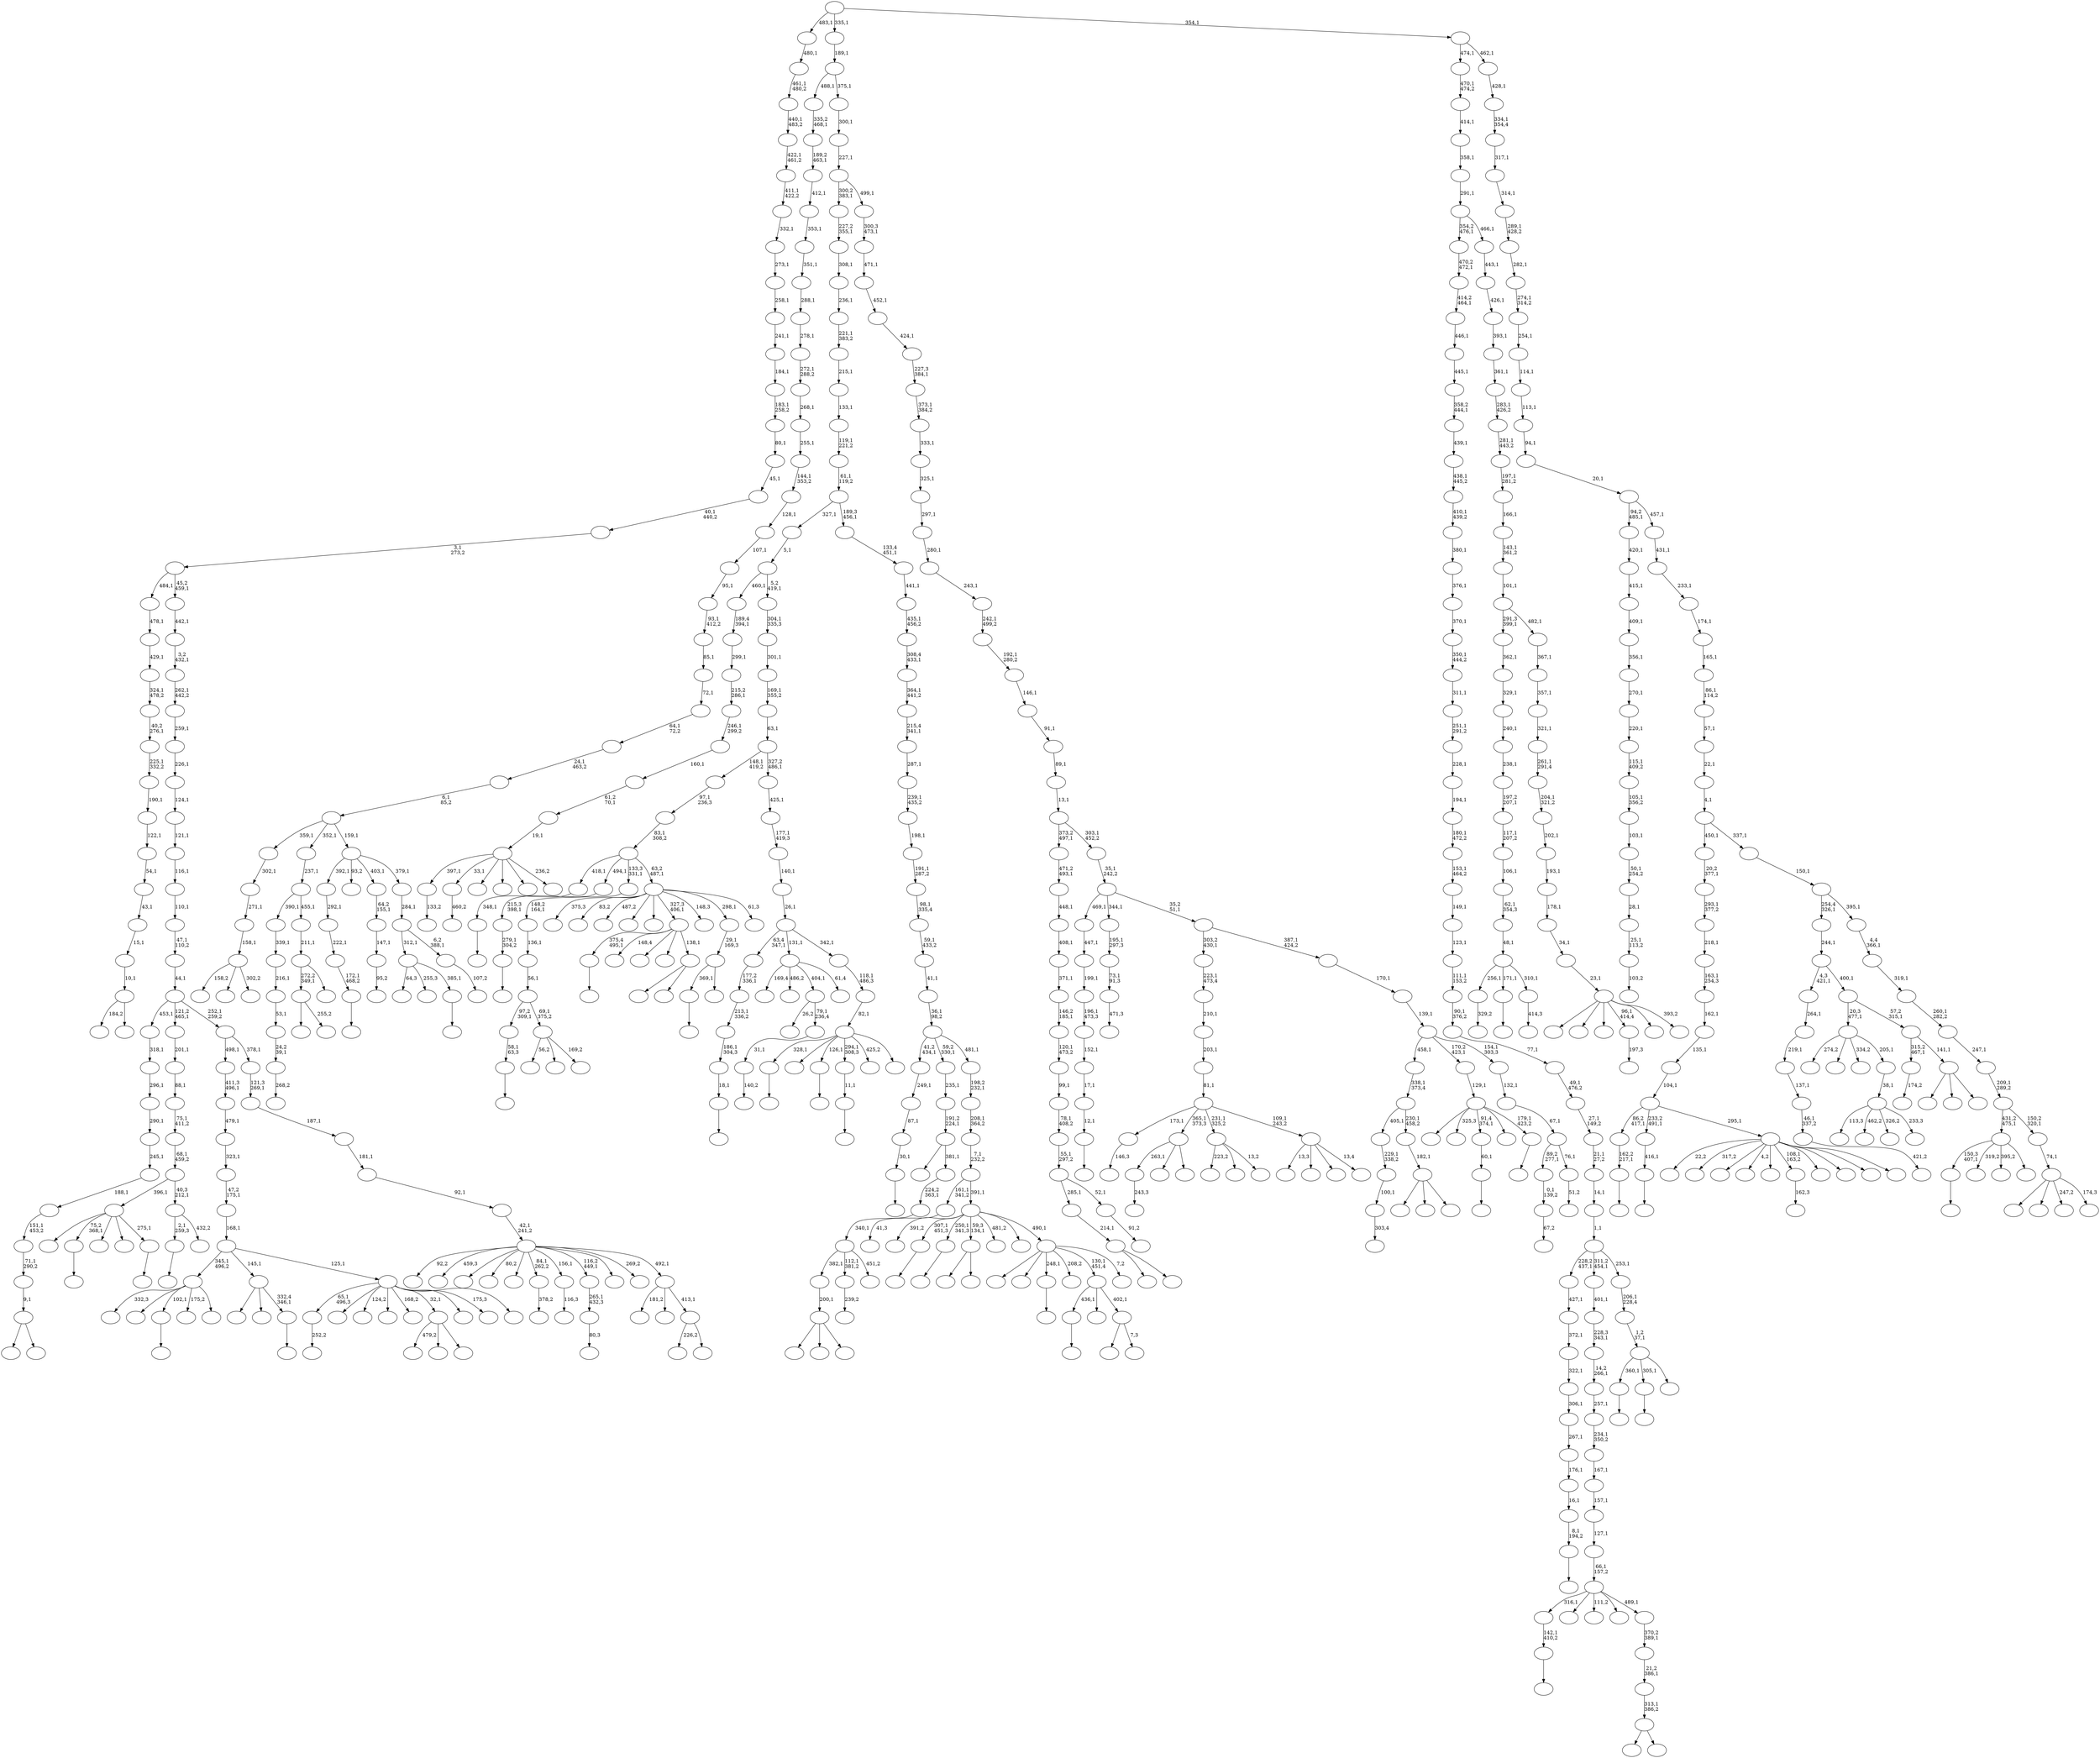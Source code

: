 digraph T {
	700 [label=""]
	699 [label=""]
	698 [label=""]
	697 [label=""]
	696 [label=""]
	695 [label=""]
	694 [label=""]
	693 [label=""]
	692 [label=""]
	691 [label=""]
	690 [label=""]
	689 [label=""]
	688 [label=""]
	687 [label=""]
	686 [label=""]
	685 [label=""]
	684 [label=""]
	683 [label=""]
	682 [label=""]
	681 [label=""]
	680 [label=""]
	679 [label=""]
	678 [label=""]
	677 [label=""]
	676 [label=""]
	675 [label=""]
	674 [label=""]
	673 [label=""]
	672 [label=""]
	671 [label=""]
	670 [label=""]
	669 [label=""]
	668 [label=""]
	667 [label=""]
	666 [label=""]
	665 [label=""]
	664 [label=""]
	663 [label=""]
	662 [label=""]
	661 [label=""]
	660 [label=""]
	659 [label=""]
	658 [label=""]
	657 [label=""]
	656 [label=""]
	655 [label=""]
	654 [label=""]
	653 [label=""]
	652 [label=""]
	651 [label=""]
	650 [label=""]
	649 [label=""]
	648 [label=""]
	647 [label=""]
	646 [label=""]
	645 [label=""]
	644 [label=""]
	643 [label=""]
	642 [label=""]
	641 [label=""]
	640 [label=""]
	639 [label=""]
	638 [label=""]
	637 [label=""]
	636 [label=""]
	635 [label=""]
	634 [label=""]
	633 [label=""]
	632 [label=""]
	631 [label=""]
	630 [label=""]
	629 [label=""]
	628 [label=""]
	627 [label=""]
	626 [label=""]
	625 [label=""]
	624 [label=""]
	623 [label=""]
	622 [label=""]
	621 [label=""]
	620 [label=""]
	619 [label=""]
	618 [label=""]
	617 [label=""]
	616 [label=""]
	615 [label=""]
	614 [label=""]
	613 [label=""]
	612 [label=""]
	611 [label=""]
	610 [label=""]
	609 [label=""]
	608 [label=""]
	607 [label=""]
	606 [label=""]
	605 [label=""]
	604 [label=""]
	603 [label=""]
	602 [label=""]
	601 [label=""]
	600 [label=""]
	599 [label=""]
	598 [label=""]
	597 [label=""]
	596 [label=""]
	595 [label=""]
	594 [label=""]
	593 [label=""]
	592 [label=""]
	591 [label=""]
	590 [label=""]
	589 [label=""]
	588 [label=""]
	587 [label=""]
	586 [label=""]
	585 [label=""]
	584 [label=""]
	583 [label=""]
	582 [label=""]
	581 [label=""]
	580 [label=""]
	579 [label=""]
	578 [label=""]
	577 [label=""]
	576 [label=""]
	575 [label=""]
	574 [label=""]
	573 [label=""]
	572 [label=""]
	571 [label=""]
	570 [label=""]
	569 [label=""]
	568 [label=""]
	567 [label=""]
	566 [label=""]
	565 [label=""]
	564 [label=""]
	563 [label=""]
	562 [label=""]
	561 [label=""]
	560 [label=""]
	559 [label=""]
	558 [label=""]
	557 [label=""]
	556 [label=""]
	555 [label=""]
	554 [label=""]
	553 [label=""]
	552 [label=""]
	551 [label=""]
	550 [label=""]
	549 [label=""]
	548 [label=""]
	547 [label=""]
	546 [label=""]
	545 [label=""]
	544 [label=""]
	543 [label=""]
	542 [label=""]
	541 [label=""]
	540 [label=""]
	539 [label=""]
	538 [label=""]
	537 [label=""]
	536 [label=""]
	535 [label=""]
	534 [label=""]
	533 [label=""]
	532 [label=""]
	531 [label=""]
	530 [label=""]
	529 [label=""]
	528 [label=""]
	527 [label=""]
	526 [label=""]
	525 [label=""]
	524 [label=""]
	523 [label=""]
	522 [label=""]
	521 [label=""]
	520 [label=""]
	519 [label=""]
	518 [label=""]
	517 [label=""]
	516 [label=""]
	515 [label=""]
	514 [label=""]
	513 [label=""]
	512 [label=""]
	511 [label=""]
	510 [label=""]
	509 [label=""]
	508 [label=""]
	507 [label=""]
	506 [label=""]
	505 [label=""]
	504 [label=""]
	503 [label=""]
	502 [label=""]
	501 [label=""]
	500 [label=""]
	499 [label=""]
	498 [label=""]
	497 [label=""]
	496 [label=""]
	495 [label=""]
	494 [label=""]
	493 [label=""]
	492 [label=""]
	491 [label=""]
	490 [label=""]
	489 [label=""]
	488 [label=""]
	487 [label=""]
	486 [label=""]
	485 [label=""]
	484 [label=""]
	483 [label=""]
	482 [label=""]
	481 [label=""]
	480 [label=""]
	479 [label=""]
	478 [label=""]
	477 [label=""]
	476 [label=""]
	475 [label=""]
	474 [label=""]
	473 [label=""]
	472 [label=""]
	471 [label=""]
	470 [label=""]
	469 [label=""]
	468 [label=""]
	467 [label=""]
	466 [label=""]
	465 [label=""]
	464 [label=""]
	463 [label=""]
	462 [label=""]
	461 [label=""]
	460 [label=""]
	459 [label=""]
	458 [label=""]
	457 [label=""]
	456 [label=""]
	455 [label=""]
	454 [label=""]
	453 [label=""]
	452 [label=""]
	451 [label=""]
	450 [label=""]
	449 [label=""]
	448 [label=""]
	447 [label=""]
	446 [label=""]
	445 [label=""]
	444 [label=""]
	443 [label=""]
	442 [label=""]
	441 [label=""]
	440 [label=""]
	439 [label=""]
	438 [label=""]
	437 [label=""]
	436 [label=""]
	435 [label=""]
	434 [label=""]
	433 [label=""]
	432 [label=""]
	431 [label=""]
	430 [label=""]
	429 [label=""]
	428 [label=""]
	427 [label=""]
	426 [label=""]
	425 [label=""]
	424 [label=""]
	423 [label=""]
	422 [label=""]
	421 [label=""]
	420 [label=""]
	419 [label=""]
	418 [label=""]
	417 [label=""]
	416 [label=""]
	415 [label=""]
	414 [label=""]
	413 [label=""]
	412 [label=""]
	411 [label=""]
	410 [label=""]
	409 [label=""]
	408 [label=""]
	407 [label=""]
	406 [label=""]
	405 [label=""]
	404 [label=""]
	403 [label=""]
	402 [label=""]
	401 [label=""]
	400 [label=""]
	399 [label=""]
	398 [label=""]
	397 [label=""]
	396 [label=""]
	395 [label=""]
	394 [label=""]
	393 [label=""]
	392 [label=""]
	391 [label=""]
	390 [label=""]
	389 [label=""]
	388 [label=""]
	387 [label=""]
	386 [label=""]
	385 [label=""]
	384 [label=""]
	383 [label=""]
	382 [label=""]
	381 [label=""]
	380 [label=""]
	379 [label=""]
	378 [label=""]
	377 [label=""]
	376 [label=""]
	375 [label=""]
	374 [label=""]
	373 [label=""]
	372 [label=""]
	371 [label=""]
	370 [label=""]
	369 [label=""]
	368 [label=""]
	367 [label=""]
	366 [label=""]
	365 [label=""]
	364 [label=""]
	363 [label=""]
	362 [label=""]
	361 [label=""]
	360 [label=""]
	359 [label=""]
	358 [label=""]
	357 [label=""]
	356 [label=""]
	355 [label=""]
	354 [label=""]
	353 [label=""]
	352 [label=""]
	351 [label=""]
	350 [label=""]
	349 [label=""]
	348 [label=""]
	347 [label=""]
	346 [label=""]
	345 [label=""]
	344 [label=""]
	343 [label=""]
	342 [label=""]
	341 [label=""]
	340 [label=""]
	339 [label=""]
	338 [label=""]
	337 [label=""]
	336 [label=""]
	335 [label=""]
	334 [label=""]
	333 [label=""]
	332 [label=""]
	331 [label=""]
	330 [label=""]
	329 [label=""]
	328 [label=""]
	327 [label=""]
	326 [label=""]
	325 [label=""]
	324 [label=""]
	323 [label=""]
	322 [label=""]
	321 [label=""]
	320 [label=""]
	319 [label=""]
	318 [label=""]
	317 [label=""]
	316 [label=""]
	315 [label=""]
	314 [label=""]
	313 [label=""]
	312 [label=""]
	311 [label=""]
	310 [label=""]
	309 [label=""]
	308 [label=""]
	307 [label=""]
	306 [label=""]
	305 [label=""]
	304 [label=""]
	303 [label=""]
	302 [label=""]
	301 [label=""]
	300 [label=""]
	299 [label=""]
	298 [label=""]
	297 [label=""]
	296 [label=""]
	295 [label=""]
	294 [label=""]
	293 [label=""]
	292 [label=""]
	291 [label=""]
	290 [label=""]
	289 [label=""]
	288 [label=""]
	287 [label=""]
	286 [label=""]
	285 [label=""]
	284 [label=""]
	283 [label=""]
	282 [label=""]
	281 [label=""]
	280 [label=""]
	279 [label=""]
	278 [label=""]
	277 [label=""]
	276 [label=""]
	275 [label=""]
	274 [label=""]
	273 [label=""]
	272 [label=""]
	271 [label=""]
	270 [label=""]
	269 [label=""]
	268 [label=""]
	267 [label=""]
	266 [label=""]
	265 [label=""]
	264 [label=""]
	263 [label=""]
	262 [label=""]
	261 [label=""]
	260 [label=""]
	259 [label=""]
	258 [label=""]
	257 [label=""]
	256 [label=""]
	255 [label=""]
	254 [label=""]
	253 [label=""]
	252 [label=""]
	251 [label=""]
	250 [label=""]
	249 [label=""]
	248 [label=""]
	247 [label=""]
	246 [label=""]
	245 [label=""]
	244 [label=""]
	243 [label=""]
	242 [label=""]
	241 [label=""]
	240 [label=""]
	239 [label=""]
	238 [label=""]
	237 [label=""]
	236 [label=""]
	235 [label=""]
	234 [label=""]
	233 [label=""]
	232 [label=""]
	231 [label=""]
	230 [label=""]
	229 [label=""]
	228 [label=""]
	227 [label=""]
	226 [label=""]
	225 [label=""]
	224 [label=""]
	223 [label=""]
	222 [label=""]
	221 [label=""]
	220 [label=""]
	219 [label=""]
	218 [label=""]
	217 [label=""]
	216 [label=""]
	215 [label=""]
	214 [label=""]
	213 [label=""]
	212 [label=""]
	211 [label=""]
	210 [label=""]
	209 [label=""]
	208 [label=""]
	207 [label=""]
	206 [label=""]
	205 [label=""]
	204 [label=""]
	203 [label=""]
	202 [label=""]
	201 [label=""]
	200 [label=""]
	199 [label=""]
	198 [label=""]
	197 [label=""]
	196 [label=""]
	195 [label=""]
	194 [label=""]
	193 [label=""]
	192 [label=""]
	191 [label=""]
	190 [label=""]
	189 [label=""]
	188 [label=""]
	187 [label=""]
	186 [label=""]
	185 [label=""]
	184 [label=""]
	183 [label=""]
	182 [label=""]
	181 [label=""]
	180 [label=""]
	179 [label=""]
	178 [label=""]
	177 [label=""]
	176 [label=""]
	175 [label=""]
	174 [label=""]
	173 [label=""]
	172 [label=""]
	171 [label=""]
	170 [label=""]
	169 [label=""]
	168 [label=""]
	167 [label=""]
	166 [label=""]
	165 [label=""]
	164 [label=""]
	163 [label=""]
	162 [label=""]
	161 [label=""]
	160 [label=""]
	159 [label=""]
	158 [label=""]
	157 [label=""]
	156 [label=""]
	155 [label=""]
	154 [label=""]
	153 [label=""]
	152 [label=""]
	151 [label=""]
	150 [label=""]
	149 [label=""]
	148 [label=""]
	147 [label=""]
	146 [label=""]
	145 [label=""]
	144 [label=""]
	143 [label=""]
	142 [label=""]
	141 [label=""]
	140 [label=""]
	139 [label=""]
	138 [label=""]
	137 [label=""]
	136 [label=""]
	135 [label=""]
	134 [label=""]
	133 [label=""]
	132 [label=""]
	131 [label=""]
	130 [label=""]
	129 [label=""]
	128 [label=""]
	127 [label=""]
	126 [label=""]
	125 [label=""]
	124 [label=""]
	123 [label=""]
	122 [label=""]
	121 [label=""]
	120 [label=""]
	119 [label=""]
	118 [label=""]
	117 [label=""]
	116 [label=""]
	115 [label=""]
	114 [label=""]
	113 [label=""]
	112 [label=""]
	111 [label=""]
	110 [label=""]
	109 [label=""]
	108 [label=""]
	107 [label=""]
	106 [label=""]
	105 [label=""]
	104 [label=""]
	103 [label=""]
	102 [label=""]
	101 [label=""]
	100 [label=""]
	99 [label=""]
	98 [label=""]
	97 [label=""]
	96 [label=""]
	95 [label=""]
	94 [label=""]
	93 [label=""]
	92 [label=""]
	91 [label=""]
	90 [label=""]
	89 [label=""]
	88 [label=""]
	87 [label=""]
	86 [label=""]
	85 [label=""]
	84 [label=""]
	83 [label=""]
	82 [label=""]
	81 [label=""]
	80 [label=""]
	79 [label=""]
	78 [label=""]
	77 [label=""]
	76 [label=""]
	75 [label=""]
	74 [label=""]
	73 [label=""]
	72 [label=""]
	71 [label=""]
	70 [label=""]
	69 [label=""]
	68 [label=""]
	67 [label=""]
	66 [label=""]
	65 [label=""]
	64 [label=""]
	63 [label=""]
	62 [label=""]
	61 [label=""]
	60 [label=""]
	59 [label=""]
	58 [label=""]
	57 [label=""]
	56 [label=""]
	55 [label=""]
	54 [label=""]
	53 [label=""]
	52 [label=""]
	51 [label=""]
	50 [label=""]
	49 [label=""]
	48 [label=""]
	47 [label=""]
	46 [label=""]
	45 [label=""]
	44 [label=""]
	43 [label=""]
	42 [label=""]
	41 [label=""]
	40 [label=""]
	39 [label=""]
	38 [label=""]
	37 [label=""]
	36 [label=""]
	35 [label=""]
	34 [label=""]
	33 [label=""]
	32 [label=""]
	31 [label=""]
	30 [label=""]
	29 [label=""]
	28 [label=""]
	27 [label=""]
	26 [label=""]
	25 [label=""]
	24 [label=""]
	23 [label=""]
	22 [label=""]
	21 [label=""]
	20 [label=""]
	19 [label=""]
	18 [label=""]
	17 [label=""]
	16 [label=""]
	15 [label=""]
	14 [label=""]
	13 [label=""]
	12 [label=""]
	11 [label=""]
	10 [label=""]
	9 [label=""]
	8 [label=""]
	7 [label=""]
	6 [label=""]
	5 [label=""]
	4 [label=""]
	3 [label=""]
	2 [label=""]
	1 [label=""]
	0 [label=""]
	689 -> 690 [label="421,2"]
	688 -> 689 [label="46,1\n337,2"]
	687 -> 688 [label="137,1"]
	686 -> 687 [label="219,1"]
	685 -> 686 [label="264,1"]
	683 -> 684 [label=""]
	682 -> 683 [label="12,1"]
	681 -> 682 [label="17,1"]
	680 -> 681 [label="152,1"]
	679 -> 680 [label="196,1\n473,3"]
	678 -> 679 [label="199,1"]
	677 -> 678 [label="447,1"]
	675 -> 676 [label="197,3"]
	670 -> 671 [label=""]
	669 -> 670 [label="348,1"]
	667 -> 668 [label=""]
	662 -> 663 [label=""]
	660 -> 661 [label="133,2"]
	657 -> 658 [label="243,3"]
	652 -> 653 [label="460,2"]
	649 -> 650 [label="329,2"]
	646 -> 647 [label="103,2"]
	645 -> 646 [label="25,1\n113,2"]
	644 -> 645 [label="28,1"]
	643 -> 644 [label="50,1\n254,2"]
	642 -> 643 [label="103,1"]
	641 -> 642 [label="105,1\n356,2"]
	640 -> 641 [label="115,1\n409,2"]
	639 -> 640 [label="220,1"]
	638 -> 639 [label="270,1"]
	637 -> 638 [label="356,1"]
	636 -> 637 [label="409,1"]
	635 -> 636 [label="415,1"]
	634 -> 635 [label="420,1"]
	631 -> 632 [label=""]
	628 -> 629 [label="146,3"]
	623 -> 624 [label=""]
	622 -> 623 [label="142,1\n410,2"]
	620 -> 621 [label=""]
	619 -> 620 [label="8,1\n194,2"]
	618 -> 619 [label="16,1"]
	617 -> 618 [label="176,1"]
	616 -> 617 [label="267,1"]
	615 -> 616 [label="306,1"]
	614 -> 615 [label="322,1"]
	613 -> 614 [label="372,1"]
	612 -> 613 [label="427,1"]
	609 -> 610 [label="252,2"]
	607 -> 608 [label=""]
	600 -> 601 [label=""]
	599 -> 600 [label="162,2\n217,1"]
	594 -> 595 [label="268,2"]
	593 -> 594 [label="24,2\n39,1"]
	592 -> 593 [label="53,1"]
	591 -> 592 [label="216,1"]
	590 -> 591 [label="339,1"]
	585 -> 586 [label=""]
	584 -> 674 [label="64,3"]
	584 -> 611 [label="255,3"]
	584 -> 585 [label="385,1"]
	579 -> 580 [label=""]
	576 -> 577 [label=""]
	574 -> 575 [label="67,2"]
	573 -> 574 [label="0,1\n139,2"]
	570 -> 571 [label=""]
	569 -> 570 [label="172,1\n468,2"]
	568 -> 569 [label="222,1"]
	567 -> 568 [label="292,1"]
	562 -> 657 [label="263,1"]
	562 -> 581 [label=""]
	562 -> 563 [label=""]
	559 -> 560 [label=""]
	558 -> 559 [label="58,1\n63,3"]
	556 -> 557 [label=""]
	548 -> 549 [label=""]
	546 -> 547 [label=""]
	545 -> 546 [label="416,1"]
	541 -> 542 [label=""]
	540 -> 541 [label="30,1"]
	539 -> 540 [label="87,1"]
	538 -> 539 [label="249,1"]
	534 -> 535 [label="378,2"]
	528 -> 529 [label=""]
	523 -> 524 [label=""]
	522 -> 523 [label="60,1"]
	518 -> 519 [label=""]
	516 -> 517 [label=""]
	514 -> 630 [label=""]
	514 -> 515 [label=""]
	513 -> 514 [label="214,1"]
	511 -> 512 [label=""]
	509 -> 510 [label="116,3"]
	507 -> 508 [label=""]
	506 -> 672 [label=""]
	506 -> 662 [label="75,2\n368,1"]
	506 -> 597 [label=""]
	506 -> 527 [label=""]
	506 -> 507 [label="275,1"]
	503 -> 660 [label="397,1"]
	503 -> 652 [label="33,1"]
	503 -> 648 [label=""]
	503 -> 633 [label=""]
	503 -> 572 [label=""]
	503 -> 504 [label="236,2"]
	502 -> 503 [label="19,1"]
	501 -> 502 [label="61,2\n70,1"]
	500 -> 501 [label="160,1"]
	499 -> 500 [label="246,1\n299,2"]
	498 -> 499 [label="215,2\n286,1"]
	497 -> 498 [label="299,1"]
	496 -> 497 [label="189,4\n394,1"]
	494 -> 495 [label="174,2"]
	490 -> 491 [label=""]
	485 -> 486 [label="80,3"]
	484 -> 485 [label="265,1\n432,3"]
	480 -> 481 [label="471,3"]
	479 -> 480 [label="73,1\n91,3"]
	478 -> 479 [label="195,1\n297,3"]
	476 -> 477 [label="303,4"]
	475 -> 476 [label="100,1"]
	474 -> 475 [label="229,1\n338,2"]
	472 -> 473 [label="91,2"]
	471 -> 513 [label="285,1"]
	471 -> 472 [label="52,1"]
	470 -> 471 [label="55,1\n297,2"]
	469 -> 470 [label="78,1\n408,2"]
	468 -> 469 [label="99,1"]
	467 -> 468 [label="120,1\n473,2"]
	466 -> 467 [label="146,2\n185,1"]
	465 -> 466 [label="371,1"]
	464 -> 465 [label="408,1"]
	463 -> 464 [label="448,1"]
	462 -> 463 [label="471,2\n493,1"]
	460 -> 596 [label=""]
	460 -> 461 [label=""]
	459 -> 460 [label="313,1\n386,2"]
	458 -> 459 [label="21,2\n386,1"]
	457 -> 458 [label="370,2\n389,1"]
	456 -> 622 [label="316,1"]
	456 -> 603 [label=""]
	456 -> 588 [label="111,2"]
	456 -> 488 [label=""]
	456 -> 457 [label="489,1"]
	455 -> 456 [label="66,1\n157,2"]
	454 -> 455 [label="127,1"]
	453 -> 454 [label="157,1"]
	452 -> 453 [label="167,1"]
	451 -> 452 [label="234,1\n350,2"]
	450 -> 451 [label="257,1"]
	449 -> 450 [label="14,2\n266,1"]
	448 -> 449 [label="228,3\n343,1"]
	447 -> 448 [label="401,1"]
	445 -> 446 [label=""]
	442 -> 443 [label=""]
	441 -> 442 [label="18,1"]
	440 -> 441 [label="186,1\n304,3"]
	439 -> 440 [label="213,1\n336,2"]
	438 -> 439 [label="177,2\n336,1"]
	433 -> 627 [label=""]
	433 -> 487 [label=""]
	433 -> 434 [label=""]
	432 -> 433 [label="200,1"]
	429 -> 602 [label=""]
	429 -> 430 [label=""]
	424 -> 656 [label=""]
	424 -> 425 [label=""]
	423 -> 424 [label="9,1"]
	422 -> 423 [label="71,1\n290,2"]
	421 -> 422 [label="151,1\n453,2"]
	420 -> 421 [label="188,1"]
	419 -> 420 [label="245,1"]
	418 -> 419 [label="290,1"]
	417 -> 418 [label="296,1"]
	416 -> 417 [label="318,1"]
	413 -> 414 [label="162,3"]
	409 -> 410 [label="414,3"]
	408 -> 649 [label="256,1"]
	408 -> 516 [label="171,1"]
	408 -> 409 [label="310,1"]
	407 -> 408 [label="48,1"]
	406 -> 407 [label="62,1\n354,3"]
	405 -> 406 [label="106,1"]
	404 -> 405 [label="117,1\n207,2"]
	403 -> 404 [label="197,2\n207,1"]
	402 -> 403 [label="238,1"]
	401 -> 402 [label="240,1"]
	400 -> 401 [label="329,1"]
	399 -> 400 [label="362,1"]
	397 -> 665 [label="223,2"]
	397 -> 483 [label=""]
	397 -> 398 [label="13,2"]
	395 -> 626 [label="158,2"]
	395 -> 532 [label=""]
	395 -> 396 [label="302,2"]
	394 -> 395 [label="158,1"]
	393 -> 394 [label="271,1"]
	392 -> 393 [label="302,1"]
	390 -> 579 [label="360,1"]
	390 -> 490 [label="305,1"]
	390 -> 391 [label=""]
	389 -> 390 [label="1,2\n37,1"]
	388 -> 389 [label="206,1\n228,4"]
	387 -> 612 [label="228,2\n437,1"]
	387 -> 447 [label="311,2\n454,1"]
	387 -> 388 [label="253,1"]
	386 -> 387 [label="1,1"]
	385 -> 386 [label="14,1"]
	384 -> 385 [label="21,1\n27,2"]
	383 -> 384 [label="27,1\n149,2"]
	382 -> 383 [label="49,1\n476,2"]
	381 -> 382 [label="77,1"]
	380 -> 381 [label="90,1\n376,2"]
	379 -> 380 [label="111,1\n153,2"]
	378 -> 379 [label="123,1"]
	377 -> 378 [label="149,1"]
	376 -> 377 [label="153,1\n464,2"]
	375 -> 376 [label="180,1\n472,2"]
	374 -> 375 [label="194,1"]
	373 -> 374 [label="228,1"]
	372 -> 373 [label="251,1\n291,2"]
	371 -> 372 [label="311,1"]
	370 -> 371 [label="350,1\n444,2"]
	369 -> 370 [label="370,1"]
	368 -> 369 [label="376,1"]
	367 -> 368 [label="380,1"]
	366 -> 367 [label="410,1\n439,2"]
	365 -> 366 [label="438,1\n445,2"]
	364 -> 365 [label="439,1"]
	363 -> 364 [label="358,2\n444,1"]
	362 -> 363 [label="445,1"]
	361 -> 362 [label="446,1"]
	360 -> 361 [label="414,2\n464,1"]
	359 -> 360 [label="470,2\n472,1"]
	356 -> 693 [label=""]
	356 -> 544 [label=""]
	356 -> 357 [label=""]
	355 -> 356 [label="182,1"]
	354 -> 474 [label="405,1"]
	354 -> 355 [label="230,1\n458,2"]
	353 -> 354 [label="338,1\n373,4"]
	349 -> 699 [label="113,3"]
	349 -> 555 [label="462,2"]
	349 -> 525 [label="326,2"]
	349 -> 350 [label="233,3"]
	348 -> 349 [label="38,1"]
	347 -> 694 [label="274,2"]
	347 -> 431 [label=""]
	347 -> 427 [label="334,2"]
	347 -> 348 [label="205,1"]
	345 -> 583 [label="332,3"]
	345 -> 553 [label=""]
	345 -> 445 [label="102,1"]
	345 -> 412 [label="175,2"]
	345 -> 346 [label=""]
	341 -> 554 [label=""]
	341 -> 342 [label="255,2"]
	338 -> 582 [label="479,2"]
	338 -> 426 [label=""]
	338 -> 339 [label=""]
	335 -> 336 [label="95,2"]
	334 -> 335 [label="147,1"]
	333 -> 334 [label="64,2\n155,1"]
	331 -> 332 [label="41,3"]
	329 -> 330 [label="140,2"]
	328 -> 329 [label="31,1"]
	327 -> 437 [label="26,2"]
	327 -> 328 [label="79,1\n236,4"]
	325 -> 326 [label="239,2"]
	318 -> 319 [label=""]
	315 -> 551 [label="13,3"]
	315 -> 521 [label=""]
	315 -> 492 [label=""]
	315 -> 316 [label="13,4"]
	314 -> 628 [label="173,1"]
	314 -> 562 [label="365,1\n373,3"]
	314 -> 397 [label="231,1\n325,2"]
	314 -> 315 [label="109,1\n243,2"]
	313 -> 314 [label="81,1"]
	312 -> 313 [label="203,1"]
	311 -> 312 [label="210,1"]
	310 -> 311 [label="223,1\n473,4"]
	307 -> 664 [label=""]
	307 -> 308 [label=""]
	306 -> 548 [label="375,4\n495,1"]
	306 -> 530 [label="148,4"]
	306 -> 435 [label=""]
	306 -> 324 [label=""]
	306 -> 307 [label="138,1"]
	304 -> 305 [label=""]
	303 -> 304 [label="279,1\n304,2"]
	302 -> 303 [label="215,3\n398,1"]
	298 -> 598 [label="169,4"]
	298 -> 537 [label="486,2"]
	298 -> 327 [label="404,1"]
	298 -> 299 [label="61,4"]
	296 -> 432 [label="382,1"]
	296 -> 325 [label="112,1\n381,2"]
	296 -> 297 [label="451,2"]
	295 -> 296 [label="340,1"]
	294 -> 295 [label="224,2\n363,1"]
	293 -> 531 [label=""]
	293 -> 294 [label="381,1"]
	292 -> 293 [label="191,2\n224,1"]
	291 -> 292 [label="235,1"]
	288 -> 526 [label=""]
	288 -> 317 [label=""]
	288 -> 289 [label=""]
	287 -> 494 [label="315,2\n467,1"]
	287 -> 288 [label="141,1"]
	286 -> 347 [label="20,3\n477,1"]
	286 -> 287 [label="57,2\n315,1"]
	285 -> 685 [label="4,3\n421,1"]
	285 -> 286 [label="400,1"]
	284 -> 285 [label="244,1"]
	281 -> 556 [label="369,1"]
	281 -> 282 [label=""]
	280 -> 281 [label="29,1\n169,3"]
	278 -> 511 [label="2,1\n259,3"]
	278 -> 279 [label="432,2"]
	277 -> 506 [label="396,1"]
	277 -> 278 [label="40,3\n212,1"]
	276 -> 277 [label="68,1\n459,2"]
	275 -> 276 [label="75,1\n411,2"]
	274 -> 275 [label="88,1"]
	273 -> 274 [label="201,1"]
	270 -> 271 [label=""]
	269 -> 666 [label=""]
	269 -> 322 [label=""]
	269 -> 270 [label="332,4\n346,1"]
	267 -> 268 [label=""]
	266 -> 267 [label="11,1"]
	264 -> 654 [label="56,2"]
	264 -> 605 [label=""]
	264 -> 265 [label="169,2"]
	263 -> 558 [label="97,2\n309,1"]
	263 -> 264 [label="69,1\n375,2"]
	262 -> 263 [label="56,1"]
	261 -> 262 [label="136,1"]
	260 -> 261 [label="148,2\n164,1"]
	258 -> 609 [label="65,1\n496,3"]
	258 -> 543 [label=""]
	258 -> 493 [label="124,2"]
	258 -> 428 [label=""]
	258 -> 411 [label="168,2"]
	258 -> 338 [label="32,1"]
	258 -> 321 [label=""]
	258 -> 272 [label="175,3"]
	258 -> 259 [label=""]
	257 -> 345 [label="345,1\n496,2"]
	257 -> 269 [label="145,1"]
	257 -> 258 [label="125,1"]
	256 -> 257 [label="168,1"]
	255 -> 256 [label="47,2\n175,1"]
	254 -> 255 [label="323,1"]
	253 -> 254 [label="479,1"]
	252 -> 253 [label="411,3\n496,1"]
	250 -> 251 [label=""]
	249 -> 696 [label=""]
	249 -> 692 [label="325,3"]
	249 -> 522 [label="91,4\n374,1"]
	249 -> 351 [label=""]
	249 -> 250 [label="179,1\n423,2"]
	248 -> 249 [label="129,1"]
	246 -> 606 [label="184,2"]
	246 -> 247 [label=""]
	245 -> 246 [label="10,1"]
	244 -> 245 [label="15,1"]
	243 -> 244 [label="43,1"]
	242 -> 243 [label="54,1"]
	241 -> 242 [label="122,1"]
	240 -> 241 [label="190,1"]
	239 -> 240 [label="225,1\n332,2"]
	238 -> 239 [label="40,2\n276,1"]
	237 -> 238 [label="324,1\n478,2"]
	236 -> 237 [label="429,1"]
	235 -> 236 [label="478,1"]
	232 -> 341 [label="272,2\n349,1"]
	232 -> 233 [label=""]
	231 -> 232 [label="211,1"]
	230 -> 590 [label="390,1"]
	230 -> 231 [label="455,1"]
	229 -> 230 [label="237,1"]
	227 -> 700 [label=""]
	227 -> 698 [label=""]
	227 -> 695 [label=""]
	227 -> 675 [label="96,1\n414,4"]
	227 -> 589 [label=""]
	227 -> 228 [label="393,2"]
	226 -> 227 [label="23,1"]
	225 -> 226 [label="34,1"]
	224 -> 225 [label="178,1"]
	223 -> 224 [label="193,1"]
	222 -> 223 [label="202,1"]
	221 -> 222 [label="204,1\n321,2"]
	220 -> 221 [label="261,1\n291,4"]
	219 -> 220 [label="321,1"]
	218 -> 219 [label="357,1"]
	217 -> 218 [label="367,1"]
	216 -> 399 [label="291,3\n399,1"]
	216 -> 217 [label="482,1"]
	215 -> 216 [label="101,1"]
	214 -> 215 [label="143,1\n361,2"]
	213 -> 214 [label="166,1"]
	212 -> 213 [label="197,1\n281,2"]
	211 -> 212 [label="281,1\n443,2"]
	210 -> 211 [label="283,1\n426,2"]
	209 -> 210 [label="361,1"]
	208 -> 209 [label="393,1"]
	207 -> 208 [label="426,1"]
	206 -> 207 [label="443,1"]
	205 -> 359 [label="354,2\n476,1"]
	205 -> 206 [label="466,1"]
	204 -> 205 [label="291,1"]
	203 -> 204 [label="358,1"]
	202 -> 203 [label="414,1"]
	201 -> 202 [label="470,1\n474,2"]
	199 -> 320 [label="226,2"]
	199 -> 200 [label=""]
	198 -> 587 [label="181,2"]
	198 -> 323 [label=""]
	198 -> 199 [label="413,1"]
	197 -> 673 [label="92,2"]
	197 -> 659 [label="459,3"]
	197 -> 625 [label=""]
	197 -> 565 [label="80,2"]
	197 -> 550 [label=""]
	197 -> 534 [label="84,1\n262,2"]
	197 -> 509 [label="156,1"]
	197 -> 484 [label="116,2\n449,1"]
	197 -> 309 [label=""]
	197 -> 301 [label="269,2"]
	197 -> 198 [label="492,1"]
	196 -> 197 [label="42,1\n241,2"]
	195 -> 196 [label="92,1"]
	194 -> 195 [label="181,1"]
	193 -> 194 [label="187,1"]
	192 -> 193 [label="121,3\n269,1"]
	191 -> 252 [label="498,1"]
	191 -> 192 [label="378,1"]
	190 -> 416 [label="453,1"]
	190 -> 273 [label="121,2\n465,1"]
	190 -> 191 [label="252,1\n259,2"]
	189 -> 190 [label="44,1"]
	188 -> 189 [label="47,1\n110,2"]
	187 -> 188 [label="110,1"]
	186 -> 187 [label="116,1"]
	185 -> 186 [label="121,1"]
	184 -> 185 [label="124,1"]
	183 -> 184 [label="226,1"]
	182 -> 183 [label="259,1"]
	181 -> 182 [label="262,1\n442,2"]
	180 -> 181 [label="3,2\n432,1"]
	179 -> 180 [label="442,1"]
	178 -> 235 [label="484,1"]
	178 -> 179 [label="45,2\n459,1"]
	177 -> 178 [label="3,1\n273,2"]
	176 -> 177 [label="40,1\n440,2"]
	175 -> 176 [label="45,1"]
	174 -> 175 [label="80,1"]
	173 -> 174 [label="183,1\n258,2"]
	172 -> 173 [label="184,1"]
	171 -> 172 [label="241,1"]
	170 -> 171 [label="258,1"]
	169 -> 170 [label="273,1"]
	168 -> 169 [label="332,1"]
	167 -> 168 [label="411,1\n422,2"]
	166 -> 167 [label="422,1\n461,2"]
	165 -> 166 [label="440,1\n483,2"]
	164 -> 165 [label="461,1\n480,2"]
	163 -> 164 [label="480,1"]
	161 -> 578 [label="375,3"]
	161 -> 552 [label="83,2"]
	161 -> 489 [label="487,2"]
	161 -> 436 [label=""]
	161 -> 343 [label=""]
	161 -> 306 [label="327,3\n406,1"]
	161 -> 300 [label="148,3"]
	161 -> 280 [label="298,1"]
	161 -> 162 [label="61,3"]
	160 -> 669 [label="418,1"]
	160 -> 302 [label="494,1"]
	160 -> 260 [label="133,3\n331,1"]
	160 -> 161 [label="63,2\n487,1"]
	159 -> 160 [label="83,1\n308,2"]
	158 -> 159 [label="97,1\n236,3"]
	156 -> 651 [label=""]
	156 -> 157 [label="7,3"]
	155 -> 667 [label="436,1"]
	155 -> 505 [label=""]
	155 -> 156 [label="402,1"]
	153 -> 528 [label="328,1"]
	153 -> 340 [label=""]
	153 -> 318 [label="126,1"]
	153 -> 266 [label="294,1\n308,3"]
	153 -> 234 [label="425,2"]
	153 -> 154 [label=""]
	152 -> 153 [label="82,1"]
	151 -> 152 [label="118,1\n486,3"]
	150 -> 438 [label="63,4\n347,1"]
	150 -> 298 [label="131,1"]
	150 -> 151 [label="342,1"]
	149 -> 150 [label="26,1"]
	148 -> 149 [label="140,1"]
	147 -> 148 [label="177,1\n419,3"]
	146 -> 147 [label="425,1"]
	145 -> 158 [label="148,1\n419,2"]
	145 -> 146 [label="327,2\n486,1"]
	144 -> 145 [label="63,1"]
	143 -> 144 [label="169,1\n355,2"]
	142 -> 143 [label="301,1"]
	141 -> 142 [label="304,1\n335,3"]
	140 -> 496 [label="460,1"]
	140 -> 141 [label="5,2\n419,1"]
	139 -> 140 [label="5,1"]
	137 -> 697 [label=""]
	137 -> 655 [label=""]
	137 -> 607 [label="248,1"]
	137 -> 520 [label="208,2"]
	137 -> 155 [label="130,1\n451,4"]
	137 -> 138 [label="7,2"]
	136 -> 691 [label="391,2"]
	136 -> 576 [label="307,1\n451,3"]
	136 -> 518 [label="250,1\n341,3"]
	136 -> 429 [label="59,3\n134,1"]
	136 -> 344 [label="481,2"]
	136 -> 337 [label=""]
	136 -> 137 [label="490,1"]
	135 -> 331 [label="161,1\n341,2"]
	135 -> 136 [label="391,1"]
	134 -> 135 [label="7,1\n232,2"]
	133 -> 134 [label="208,1\n364,2"]
	132 -> 133 [label="198,2\n232,1"]
	131 -> 538 [label="41,2\n434,1"]
	131 -> 291 [label="59,2\n330,1"]
	131 -> 132 [label="481,1"]
	130 -> 131 [label="36,1\n98,2"]
	129 -> 130 [label="41,1"]
	128 -> 129 [label="59,1\n433,2"]
	127 -> 128 [label="98,1\n335,4"]
	126 -> 127 [label="191,1\n287,2"]
	125 -> 126 [label="198,1"]
	124 -> 125 [label="239,1\n435,2"]
	123 -> 124 [label="287,1"]
	122 -> 123 [label="215,4\n341,1"]
	121 -> 122 [label="364,1\n441,2"]
	120 -> 121 [label="308,4\n433,1"]
	119 -> 120 [label="435,1\n456,2"]
	118 -> 119 [label="441,1"]
	117 -> 118 [label="133,4\n451,1"]
	116 -> 139 [label="327,1"]
	116 -> 117 [label="189,3\n456,1"]
	115 -> 116 [label="61,1\n119,2"]
	114 -> 115 [label="119,1\n221,2"]
	113 -> 114 [label="133,1"]
	112 -> 113 [label="215,1"]
	111 -> 112 [label="221,1\n383,2"]
	110 -> 111 [label="236,1"]
	109 -> 110 [label="308,1"]
	108 -> 109 [label="227,2\n355,1"]
	106 -> 107 [label="107,2"]
	105 -> 584 [label="312,1"]
	105 -> 106 [label="6,2\n388,1"]
	104 -> 105 [label="284,1"]
	103 -> 567 [label="392,1"]
	103 -> 536 [label="93,2"]
	103 -> 333 [label="403,1"]
	103 -> 104 [label="379,1"]
	102 -> 392 [label="359,1"]
	102 -> 229 [label="352,1"]
	102 -> 103 [label="159,1"]
	101 -> 102 [label="6,1\n85,2"]
	100 -> 101 [label="24,1\n463,2"]
	99 -> 100 [label="64,1\n72,2"]
	98 -> 99 [label="72,1"]
	97 -> 98 [label="85,1"]
	96 -> 97 [label="93,1\n412,2"]
	95 -> 96 [label="95,1"]
	94 -> 95 [label="107,1"]
	93 -> 94 [label="128,1"]
	92 -> 93 [label="144,1\n353,2"]
	91 -> 92 [label="255,1"]
	90 -> 91 [label="268,1"]
	89 -> 90 [label="272,1\n288,2"]
	88 -> 89 [label="278,1"]
	87 -> 88 [label="288,1"]
	86 -> 87 [label="351,1"]
	85 -> 86 [label="353,1"]
	84 -> 85 [label="412,1"]
	83 -> 84 [label="189,2\n463,1"]
	82 -> 83 [label="335,2\n468,1"]
	80 -> 604 [label="22,2"]
	80 -> 566 [label="317,2"]
	80 -> 564 [label=""]
	80 -> 561 [label="4,2"]
	80 -> 482 [label=""]
	80 -> 413 [label="108,1\n163,2"]
	80 -> 358 [label=""]
	80 -> 352 [label=""]
	80 -> 283 [label=""]
	80 -> 81 [label=""]
	79 -> 599 [label="86,2\n417,1"]
	79 -> 545 [label="233,2\n491,1"]
	79 -> 80 [label="295,1"]
	78 -> 79 [label="104,1"]
	77 -> 78 [label="135,1"]
	76 -> 77 [label="162,1"]
	75 -> 76 [label="163,1\n254,3"]
	74 -> 75 [label="218,1"]
	73 -> 74 [label="293,1\n377,2"]
	72 -> 73 [label="20,2\n377,1"]
	69 -> 631 [label="150,3\n407,1"]
	69 -> 533 [label="319,2"]
	69 -> 71 [label="395,2"]
	69 -> 70 [label=""]
	67 -> 68 [label="51,2"]
	66 -> 573 [label="89,2\n277,1"]
	66 -> 67 [label="76,1"]
	65 -> 66 [label="67,1"]
	64 -> 65 [label="132,1"]
	63 -> 353 [label="458,1"]
	63 -> 248 [label="170,2\n423,1"]
	63 -> 64 [label="154,1\n303,3"]
	62 -> 63 [label="139,1"]
	61 -> 62 [label="170,1"]
	60 -> 310 [label="303,2\n430,1"]
	60 -> 61 [label="387,1\n424,2"]
	59 -> 677 [label="469,1"]
	59 -> 478 [label="344,1"]
	59 -> 60 [label="35,2\n51,1"]
	58 -> 59 [label="35,1\n242,2"]
	57 -> 462 [label="373,2\n497,1"]
	57 -> 58 [label="303,1\n452,2"]
	56 -> 57 [label="13,1"]
	55 -> 56 [label="89,1"]
	54 -> 55 [label="91,1"]
	53 -> 54 [label="146,1"]
	52 -> 53 [label="192,1\n280,2"]
	51 -> 52 [label="242,1\n499,2"]
	50 -> 51 [label="243,1"]
	49 -> 50 [label="280,1"]
	48 -> 49 [label="297,1"]
	47 -> 48 [label="325,1"]
	46 -> 47 [label="333,1"]
	45 -> 46 [label="373,1\n384,2"]
	44 -> 45 [label="227,3\n384,1"]
	43 -> 44 [label="424,1"]
	42 -> 43 [label="452,1"]
	41 -> 42 [label="471,1"]
	40 -> 41 [label="300,3\n473,1"]
	39 -> 108 [label="300,2\n383,1"]
	39 -> 40 [label="499,1"]
	38 -> 39 [label="227,1"]
	37 -> 38 [label="300,1"]
	36 -> 82 [label="488,1"]
	36 -> 37 [label="375,1"]
	35 -> 36 [label="189,1"]
	33 -> 444 [label=""]
	33 -> 415 [label=""]
	33 -> 290 [label="247,2"]
	33 -> 34 [label="174,3"]
	32 -> 33 [label="74,1"]
	31 -> 69 [label="431,2\n475,1"]
	31 -> 32 [label="150,2\n320,1"]
	30 -> 31 [label="209,1\n289,2"]
	29 -> 30 [label="247,1"]
	28 -> 29 [label="260,1\n282,2"]
	27 -> 28 [label="319,1"]
	26 -> 27 [label="4,4\n366,1"]
	25 -> 284 [label="254,4\n326,1"]
	25 -> 26 [label="395,1"]
	24 -> 25 [label="150,1"]
	23 -> 72 [label="450,1"]
	23 -> 24 [label="337,1"]
	22 -> 23 [label="4,1"]
	21 -> 22 [label="22,1"]
	20 -> 21 [label="57,1"]
	19 -> 20 [label="86,1\n114,2"]
	18 -> 19 [label="165,1"]
	17 -> 18 [label="174,1"]
	16 -> 17 [label="233,1"]
	15 -> 16 [label="431,1"]
	14 -> 634 [label="94,2\n485,1"]
	14 -> 15 [label="457,1"]
	13 -> 14 [label="20,1"]
	12 -> 13 [label="94,1"]
	11 -> 12 [label="113,1"]
	10 -> 11 [label="114,1"]
	9 -> 10 [label="254,1"]
	8 -> 9 [label="274,1\n314,2"]
	7 -> 8 [label="282,1"]
	6 -> 7 [label="289,1\n428,2"]
	5 -> 6 [label="314,1"]
	4 -> 5 [label="317,1"]
	3 -> 4 [label="334,1\n354,4"]
	2 -> 3 [label="428,1"]
	1 -> 201 [label="474,1"]
	1 -> 2 [label="462,1"]
	0 -> 163 [label="483,1"]
	0 -> 35 [label="335,1"]
	0 -> 1 [label="354,1"]
}
